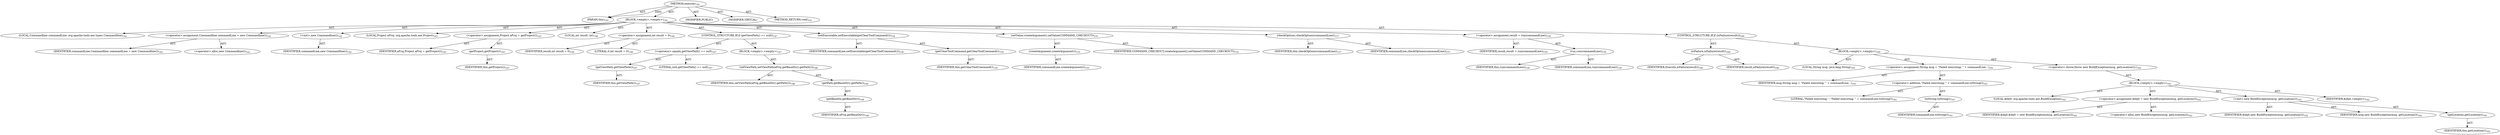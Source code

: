 digraph "execute" {  
"111669149696" [label = <(METHOD,execute)<SUB>141</SUB>> ]
"115964116992" [label = <(PARAM,this)<SUB>141</SUB>> ]
"25769803776" [label = <(BLOCK,&lt;empty&gt;,&lt;empty&gt;)<SUB>141</SUB>> ]
"94489280512" [label = <(LOCAL,Commandline commandLine: org.apache.tools.ant.types.Commandline)<SUB>142</SUB>> ]
"30064771072" [label = <(&lt;operator&gt;.assignment,Commandline commandLine = new Commandline())<SUB>142</SUB>> ]
"68719476764" [label = <(IDENTIFIER,commandLine,Commandline commandLine = new Commandline())<SUB>142</SUB>> ]
"30064771073" [label = <(&lt;operator&gt;.alloc,new Commandline())<SUB>142</SUB>> ]
"30064771074" [label = <(&lt;init&gt;,new Commandline())<SUB>142</SUB>> ]
"68719476765" [label = <(IDENTIFIER,commandLine,new Commandline())<SUB>142</SUB>> ]
"94489280513" [label = <(LOCAL,Project aProj: org.apache.tools.ant.Project)<SUB>143</SUB>> ]
"30064771075" [label = <(&lt;operator&gt;.assignment,Project aProj = getProject())<SUB>143</SUB>> ]
"68719476766" [label = <(IDENTIFIER,aProj,Project aProj = getProject())<SUB>143</SUB>> ]
"30064771076" [label = <(getProject,getProject())<SUB>143</SUB>> ]
"68719476736" [label = <(IDENTIFIER,this,getProject())<SUB>143</SUB>> ]
"94489280514" [label = <(LOCAL,int result: int)<SUB>144</SUB>> ]
"30064771077" [label = <(&lt;operator&gt;.assignment,int result = 0)<SUB>144</SUB>> ]
"68719476767" [label = <(IDENTIFIER,result,int result = 0)<SUB>144</SUB>> ]
"90194313216" [label = <(LITERAL,0,int result = 0)<SUB>144</SUB>> ]
"47244640256" [label = <(CONTROL_STRUCTURE,IF,if (getViewPath() == null))<SUB>147</SUB>> ]
"30064771078" [label = <(&lt;operator&gt;.equals,getViewPath() == null)<SUB>147</SUB>> ]
"30064771079" [label = <(getViewPath,getViewPath())<SUB>147</SUB>> ]
"68719476737" [label = <(IDENTIFIER,this,getViewPath())<SUB>147</SUB>> ]
"90194313217" [label = <(LITERAL,null,getViewPath() == null)<SUB>147</SUB>> ]
"25769803777" [label = <(BLOCK,&lt;empty&gt;,&lt;empty&gt;)<SUB>147</SUB>> ]
"30064771080" [label = <(setViewPath,setViewPath(aProj.getBaseDir().getPath()))<SUB>148</SUB>> ]
"68719476738" [label = <(IDENTIFIER,this,setViewPath(aProj.getBaseDir().getPath()))<SUB>148</SUB>> ]
"30064771081" [label = <(getPath,getBaseDir().getPath())<SUB>148</SUB>> ]
"30064771082" [label = <(getBaseDir,getBaseDir())<SUB>148</SUB>> ]
"68719476768" [label = <(IDENTIFIER,aProj,getBaseDir())<SUB>148</SUB>> ]
"30064771083" [label = <(setExecutable,setExecutable(getClearToolCommand()))<SUB>154</SUB>> ]
"68719476769" [label = <(IDENTIFIER,commandLine,setExecutable(getClearToolCommand()))<SUB>154</SUB>> ]
"30064771084" [label = <(getClearToolCommand,getClearToolCommand())<SUB>154</SUB>> ]
"68719476739" [label = <(IDENTIFIER,this,getClearToolCommand())<SUB>154</SUB>> ]
"30064771085" [label = <(setValue,createArgument().setValue(COMMAND_CHECKOUT))<SUB>155</SUB>> ]
"30064771086" [label = <(createArgument,createArgument())<SUB>155</SUB>> ]
"68719476770" [label = <(IDENTIFIER,commandLine,createArgument())<SUB>155</SUB>> ]
"68719476771" [label = <(IDENTIFIER,COMMAND_CHECKOUT,createArgument().setValue(COMMAND_CHECKOUT))<SUB>155</SUB>> ]
"30064771087" [label = <(checkOptions,checkOptions(commandLine))<SUB>157</SUB>> ]
"68719476740" [label = <(IDENTIFIER,this,checkOptions(commandLine))<SUB>157</SUB>> ]
"68719476772" [label = <(IDENTIFIER,commandLine,checkOptions(commandLine))<SUB>157</SUB>> ]
"30064771088" [label = <(&lt;operator&gt;.assignment,result = run(commandLine))<SUB>159</SUB>> ]
"68719476773" [label = <(IDENTIFIER,result,result = run(commandLine))<SUB>159</SUB>> ]
"30064771089" [label = <(run,run(commandLine))<SUB>159</SUB>> ]
"68719476741" [label = <(IDENTIFIER,this,run(commandLine))<SUB>159</SUB>> ]
"68719476774" [label = <(IDENTIFIER,commandLine,run(commandLine))<SUB>159</SUB>> ]
"47244640257" [label = <(CONTROL_STRUCTURE,IF,if (isFailure(result)))<SUB>160</SUB>> ]
"30064771090" [label = <(isFailure,isFailure(result))<SUB>160</SUB>> ]
"68719476775" [label = <(IDENTIFIER,Execute,isFailure(result))<SUB>160</SUB>> ]
"68719476776" [label = <(IDENTIFIER,result,isFailure(result))<SUB>160</SUB>> ]
"25769803778" [label = <(BLOCK,&lt;empty&gt;,&lt;empty&gt;)<SUB>160</SUB>> ]
"94489280515" [label = <(LOCAL,String msg: java.lang.String)<SUB>161</SUB>> ]
"30064771091" [label = <(&lt;operator&gt;.assignment,String msg = &quot;Failed executing: &quot; + commandLine...)<SUB>161</SUB>> ]
"68719476777" [label = <(IDENTIFIER,msg,String msg = &quot;Failed executing: &quot; + commandLine...)<SUB>161</SUB>> ]
"30064771092" [label = <(&lt;operator&gt;.addition,&quot;Failed executing: &quot; + commandLine.toString())<SUB>161</SUB>> ]
"90194313218" [label = <(LITERAL,&quot;Failed executing: &quot;,&quot;Failed executing: &quot; + commandLine.toString())<SUB>161</SUB>> ]
"30064771093" [label = <(toString,toString())<SUB>161</SUB>> ]
"68719476778" [label = <(IDENTIFIER,commandLine,toString())<SUB>161</SUB>> ]
"30064771094" [label = <(&lt;operator&gt;.throw,throw new BuildException(msg, getLocation());)<SUB>162</SUB>> ]
"25769803779" [label = <(BLOCK,&lt;empty&gt;,&lt;empty&gt;)<SUB>162</SUB>> ]
"94489280516" [label = <(LOCAL,$obj0: org.apache.tools.ant.BuildException)<SUB>162</SUB>> ]
"30064771095" [label = <(&lt;operator&gt;.assignment,$obj0 = new BuildException(msg, getLocation()))<SUB>162</SUB>> ]
"68719476779" [label = <(IDENTIFIER,$obj0,$obj0 = new BuildException(msg, getLocation()))<SUB>162</SUB>> ]
"30064771096" [label = <(&lt;operator&gt;.alloc,new BuildException(msg, getLocation()))<SUB>162</SUB>> ]
"30064771097" [label = <(&lt;init&gt;,new BuildException(msg, getLocation()))<SUB>162</SUB>> ]
"68719476780" [label = <(IDENTIFIER,$obj0,new BuildException(msg, getLocation()))<SUB>162</SUB>> ]
"68719476781" [label = <(IDENTIFIER,msg,new BuildException(msg, getLocation()))<SUB>162</SUB>> ]
"30064771098" [label = <(getLocation,getLocation())<SUB>162</SUB>> ]
"68719476742" [label = <(IDENTIFIER,this,getLocation())<SUB>162</SUB>> ]
"68719476782" [label = <(IDENTIFIER,$obj0,&lt;empty&gt;)<SUB>162</SUB>> ]
"133143986184" [label = <(MODIFIER,PUBLIC)> ]
"133143986185" [label = <(MODIFIER,VIRTUAL)> ]
"128849018880" [label = <(METHOD_RETURN,void)<SUB>141</SUB>> ]
  "111669149696" -> "115964116992"  [ label = "AST: "] 
  "111669149696" -> "25769803776"  [ label = "AST: "] 
  "111669149696" -> "133143986184"  [ label = "AST: "] 
  "111669149696" -> "133143986185"  [ label = "AST: "] 
  "111669149696" -> "128849018880"  [ label = "AST: "] 
  "25769803776" -> "94489280512"  [ label = "AST: "] 
  "25769803776" -> "30064771072"  [ label = "AST: "] 
  "25769803776" -> "30064771074"  [ label = "AST: "] 
  "25769803776" -> "94489280513"  [ label = "AST: "] 
  "25769803776" -> "30064771075"  [ label = "AST: "] 
  "25769803776" -> "94489280514"  [ label = "AST: "] 
  "25769803776" -> "30064771077"  [ label = "AST: "] 
  "25769803776" -> "47244640256"  [ label = "AST: "] 
  "25769803776" -> "30064771083"  [ label = "AST: "] 
  "25769803776" -> "30064771085"  [ label = "AST: "] 
  "25769803776" -> "30064771087"  [ label = "AST: "] 
  "25769803776" -> "30064771088"  [ label = "AST: "] 
  "25769803776" -> "47244640257"  [ label = "AST: "] 
  "30064771072" -> "68719476764"  [ label = "AST: "] 
  "30064771072" -> "30064771073"  [ label = "AST: "] 
  "30064771074" -> "68719476765"  [ label = "AST: "] 
  "30064771075" -> "68719476766"  [ label = "AST: "] 
  "30064771075" -> "30064771076"  [ label = "AST: "] 
  "30064771076" -> "68719476736"  [ label = "AST: "] 
  "30064771077" -> "68719476767"  [ label = "AST: "] 
  "30064771077" -> "90194313216"  [ label = "AST: "] 
  "47244640256" -> "30064771078"  [ label = "AST: "] 
  "47244640256" -> "25769803777"  [ label = "AST: "] 
  "30064771078" -> "30064771079"  [ label = "AST: "] 
  "30064771078" -> "90194313217"  [ label = "AST: "] 
  "30064771079" -> "68719476737"  [ label = "AST: "] 
  "25769803777" -> "30064771080"  [ label = "AST: "] 
  "30064771080" -> "68719476738"  [ label = "AST: "] 
  "30064771080" -> "30064771081"  [ label = "AST: "] 
  "30064771081" -> "30064771082"  [ label = "AST: "] 
  "30064771082" -> "68719476768"  [ label = "AST: "] 
  "30064771083" -> "68719476769"  [ label = "AST: "] 
  "30064771083" -> "30064771084"  [ label = "AST: "] 
  "30064771084" -> "68719476739"  [ label = "AST: "] 
  "30064771085" -> "30064771086"  [ label = "AST: "] 
  "30064771085" -> "68719476771"  [ label = "AST: "] 
  "30064771086" -> "68719476770"  [ label = "AST: "] 
  "30064771087" -> "68719476740"  [ label = "AST: "] 
  "30064771087" -> "68719476772"  [ label = "AST: "] 
  "30064771088" -> "68719476773"  [ label = "AST: "] 
  "30064771088" -> "30064771089"  [ label = "AST: "] 
  "30064771089" -> "68719476741"  [ label = "AST: "] 
  "30064771089" -> "68719476774"  [ label = "AST: "] 
  "47244640257" -> "30064771090"  [ label = "AST: "] 
  "47244640257" -> "25769803778"  [ label = "AST: "] 
  "30064771090" -> "68719476775"  [ label = "AST: "] 
  "30064771090" -> "68719476776"  [ label = "AST: "] 
  "25769803778" -> "94489280515"  [ label = "AST: "] 
  "25769803778" -> "30064771091"  [ label = "AST: "] 
  "25769803778" -> "30064771094"  [ label = "AST: "] 
  "30064771091" -> "68719476777"  [ label = "AST: "] 
  "30064771091" -> "30064771092"  [ label = "AST: "] 
  "30064771092" -> "90194313218"  [ label = "AST: "] 
  "30064771092" -> "30064771093"  [ label = "AST: "] 
  "30064771093" -> "68719476778"  [ label = "AST: "] 
  "30064771094" -> "25769803779"  [ label = "AST: "] 
  "25769803779" -> "94489280516"  [ label = "AST: "] 
  "25769803779" -> "30064771095"  [ label = "AST: "] 
  "25769803779" -> "30064771097"  [ label = "AST: "] 
  "25769803779" -> "68719476782"  [ label = "AST: "] 
  "30064771095" -> "68719476779"  [ label = "AST: "] 
  "30064771095" -> "30064771096"  [ label = "AST: "] 
  "30064771097" -> "68719476780"  [ label = "AST: "] 
  "30064771097" -> "68719476781"  [ label = "AST: "] 
  "30064771097" -> "30064771098"  [ label = "AST: "] 
  "30064771098" -> "68719476742"  [ label = "AST: "] 
  "111669149696" -> "115964116992"  [ label = "DDG: "] 
}
